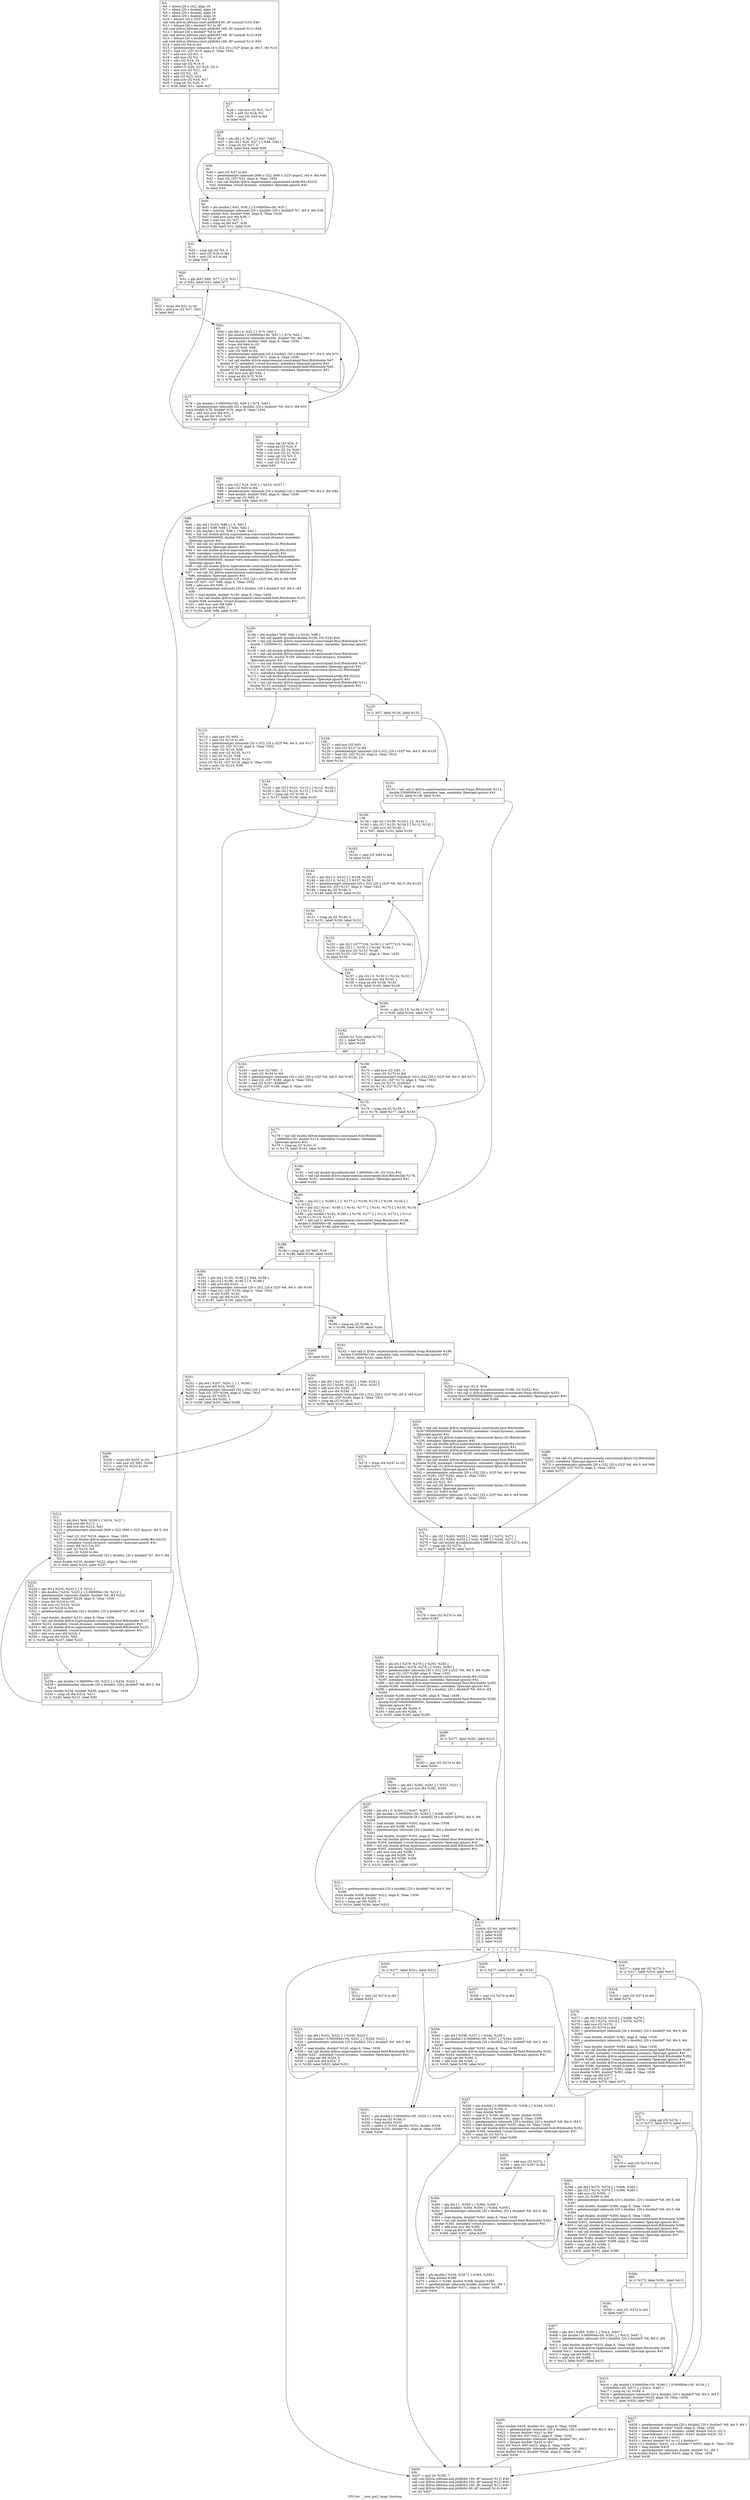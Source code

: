 digraph "CFG for '__rem_pio2_large' function" {
	label="CFG for '__rem_pio2_large' function";

	Node0x170b6f0 [shape=record,label="{%5:\l  %6 = alloca [20 x i32], align 16\l  %7 = alloca [20 x double], align 16\l  %8 = alloca [20 x double], align 16\l  %9 = alloca [20 x double], align 16\l  %10 = bitcast [20 x i32]* %6 to i8*\l  call void @llvm.lifetime.start.p0i8(i64 80, i8* nonnull %10) #40\l  %11 = bitcast [20 x double]* %7 to i8*\l  call void @llvm.lifetime.start.p0i8(i64 160, i8* nonnull %11) #40\l  %12 = bitcast [20 x double]* %8 to i8*\l  call void @llvm.lifetime.start.p0i8(i64 160, i8* nonnull %12) #40\l  %13 = bitcast [20 x double]* %9 to i8*\l  call void @llvm.lifetime.start.p0i8(i64 160, i8* nonnull %13) #40\l  %14 = sext i32 %4 to i64\l  %15 = getelementptr inbounds [4 x i32], [4 x i32]* @init_jk, i64 0, i64 %14\l  %16 = load i32, i32* %15, align 4, !tbaa !1632\l  %17 = add nsw i32 %3, -1\l  %18 = add nsw i32 %2, -3\l  %19 = sdiv i32 %18, 24\l  %20 = icmp sgt i32 %19, 0\l  %21 = select i1 %20, i32 %19, i32 0\l  %22 = mul nsw i32 %21, -24\l  %23 = add i32 %2, -24\l  %24 = add i32 %23, %22\l  %25 = add nsw i32 %16, %17\l  %26 = icmp slt i32 %25, 0\l  br i1 %26, label %31, label %27\l|{<s0>T|<s1>F}}"];
	Node0x170b6f0:s0 -> Node0x170cf80;
	Node0x170b6f0:s1 -> Node0x170cf30;
	Node0x170cf30 [shape=record,label="{%27:\l27:                                               \l  %28 = sub nsw i32 %21, %17\l  %29 = add i32 %16, %3\l  %30 = zext i32 %29 to i64\l  br label %35\l}"];
	Node0x170cf30 -> Node0x170cfd0;
	Node0x170cf80 [shape=record,label="{%31:\l31:                                               \l  %32 = icmp sgt i32 %3, 0\l  %33 = sext i32 %16 to i64\l  %34 = zext i32 %3 to i64\l  br label %50\l}"];
	Node0x170cf80 -> Node0x170d0c0;
	Node0x170cfd0 [shape=record,label="{%35:\l35:                                               \l  %36 = phi i64 [ 0, %27 ], [ %47, %44 ]\l  %37 = phi i32 [ %28, %27 ], [ %48, %44 ]\l  %38 = icmp slt i32 %37, 0\l  br i1 %38, label %44, label %39\l|{<s0>T|<s1>F}}"];
	Node0x170cfd0:s0 -> Node0x170d070;
	Node0x170cfd0:s1 -> Node0x170d020;
	Node0x170d020 [shape=record,label="{%39:\l39:                                               \l  %40 = zext i32 %37 to i64\l  %41 = getelementptr inbounds [690 x i32], [690 x i32]* @ipio2, i64 0, i64 %40\l  %42 = load i32, i32* %41, align 4, !tbaa !1632\l  %43 = tail call double @llvm.experimental.constrained.sitofp.f64.i32(i32\l... %42, metadata !round.dynamic, metadata !fpexcept.ignore) #41\l  br label %44\l}"];
	Node0x170d020 -> Node0x170d070;
	Node0x170d070 [shape=record,label="{%44:\l44:                                               \l  %45 = phi double [ %43, %39 ], [ 0.000000e+00, %35 ]\l  %46 = getelementptr inbounds [20 x double], [20 x double]* %7, i64 0, i64 %36\l  store double %45, double* %46, align 8, !tbaa !1636\l  %47 = add nuw nsw i64 %36, 1\l  %48 = add nsw i32 %37, 1\l  %49 = icmp eq i64 %47, %30\l  br i1 %49, label %31, label %35\l|{<s0>T|<s1>F}}"];
	Node0x170d070:s0 -> Node0x170cf80;
	Node0x170d070:s1 -> Node0x170cfd0;
	Node0x170d0c0 [shape=record,label="{%50:\l50:                                               \l  %51 = phi i64 [ %80, %77 ], [ 0, %31 ]\l  br i1 %32, label %52, label %77\l|{<s0>T|<s1>F}}"];
	Node0x170d0c0:s0 -> Node0x170d110;
	Node0x170d0c0:s1 -> Node0x170d200;
	Node0x170d110 [shape=record,label="{%52:\l52:                                               \l  %53 = trunc i64 %51 to i32\l  %54 = add nsw i32 %17, %53\l  br label %63\l}"];
	Node0x170d110 -> Node0x170d1b0;
	Node0x170d160 [shape=record,label="{%55:\l55:                                               \l  %56 = icmp sgt i32 %24, 0\l  %57 = icmp eq i32 %24, 0\l  %58 = sub nsw i32 24, %24\l  %59 = sub nsw i32 23, %24\l  %60 = icmp sgt i32 %3, 0\l  %61 = zext i32 %21 to i64\l  %62 = zext i32 %3 to i64\l  br label %82\l}"];
	Node0x170d160 -> Node0x170d250;
	Node0x170d1b0 [shape=record,label="{%63:\l63:                                               \l  %64 = phi i64 [ 0, %52 ], [ %75, %63 ]\l  %65 = phi double [ 0.000000e+00, %52 ], [ %74, %63 ]\l  %66 = getelementptr inbounds double, double* %0, i64 %64\l  %67 = load double, double* %66, align 8, !tbaa !1636\l  %68 = trunc i64 %64 to i32\l  %69 = sub i32 %54, %68\l  %70 = sext i32 %69 to i64\l  %71 = getelementptr inbounds [20 x double], [20 x double]* %7, i64 0, i64 %70\l  %72 = load double, double* %71, align 8, !tbaa !1636\l  %73 = tail call double @llvm.experimental.constrained.fmul.f64(double %67,\l... double %72, metadata !round.dynamic, metadata !fpexcept.ignore) #41\l  %74 = tail call double @llvm.experimental.constrained.fadd.f64(double %65,\l... double %73, metadata !round.dynamic, metadata !fpexcept.ignore) #41\l  %75 = add nuw nsw i64 %64, 1\l  %76 = icmp eq i64 %75, %34\l  br i1 %76, label %77, label %63\l|{<s0>T|<s1>F}}"];
	Node0x170d1b0:s0 -> Node0x170d200;
	Node0x170d1b0:s1 -> Node0x170d1b0;
	Node0x170d200 [shape=record,label="{%77:\l77:                                               \l  %78 = phi double [ 0.000000e+00, %50 ], [ %74, %63 ]\l  %79 = getelementptr inbounds [20 x double], [20 x double]* %9, i64 0, i64 %51\l  store double %78, double* %79, align 8, !tbaa !1636\l  %80 = add nuw nsw i64 %51, 1\l  %81 = icmp slt i64 %51, %33\l  br i1 %81, label %50, label %55\l|{<s0>T|<s1>F}}"];
	Node0x170d200:s0 -> Node0x170d0c0;
	Node0x170d200:s1 -> Node0x170d160;
	Node0x170d250 [shape=record,label="{%82:\l82:                                               \l  %83 = phi i32 [ %16, %55 ], [ %210, %237 ]\l  %84 = sext i32 %83 to i64\l  %85 = getelementptr inbounds [20 x double], [20 x double]* %9, i64 0, i64 %84\l  %86 = load double, double* %85, align 8, !tbaa !1636\l  %87 = icmp sgt i32 %83, 0\l  br i1 %87, label %88, label %105\l|{<s0>T|<s1>F}}"];
	Node0x170d250:s0 -> Node0x170d2a0;
	Node0x170d250:s1 -> Node0x170d2f0;
	Node0x170d2a0 [shape=record,label="{%88:\l88:                                               \l  %89 = phi i64 [ %103, %88 ], [ 0, %82 ]\l  %90 = phi i64 [ %99, %88 ], [ %84, %82 ]\l  %91 = phi double [ %102, %88 ], [ %86, %82 ]\l  %92 = tail call double @llvm.experimental.constrained.fmul.f64(double\l... 0x3E70000000000000, double %91, metadata !round.dynamic, metadata\l... !fpexcept.ignore) #41\l  %93 = tail call i32 @llvm.experimental.constrained.fptosi.i32.f64(double\l... %92, metadata !fpexcept.ignore) #41\l  %94 = tail call double @llvm.experimental.constrained.sitofp.f64.i32(i32\l... %93, metadata !round.dynamic, metadata !fpexcept.ignore) #41\l  %95 = tail call double @llvm.experimental.constrained.fmul.f64(double\l... 0x4170000000000000, double %94, metadata !round.dynamic, metadata\l... !fpexcept.ignore) #41\l  %96 = tail call double @llvm.experimental.constrained.fsub.f64(double %91,\l... double %95, metadata !round.dynamic, metadata !fpexcept.ignore) #41\l  %97 = tail call i32 @llvm.experimental.constrained.fptosi.i32.f64(double\l... %96, metadata !fpexcept.ignore) #41\l  %98 = getelementptr inbounds [20 x i32], [20 x i32]* %6, i64 0, i64 %89\l  store i32 %97, i32* %98, align 4, !tbaa !1632\l  %99 = add nsw i64 %90, -1\l  %100 = getelementptr inbounds [20 x double], [20 x double]* %9, i64 0, i64\l... %99\l  %101 = load double, double* %100, align 8, !tbaa !1636\l  %102 = tail call double @llvm.experimental.constrained.fadd.f64(double %101,\l... double %94, metadata !round.dynamic, metadata !fpexcept.ignore) #41\l  %103 = add nuw nsw i64 %89, 1\l  %104 = icmp sgt i64 %90, 1\l  br i1 %104, label %88, label %105\l|{<s0>T|<s1>F}}"];
	Node0x170d2a0:s0 -> Node0x170d2a0;
	Node0x170d2a0:s1 -> Node0x170d2f0;
	Node0x170d2f0 [shape=record,label="{%105:\l105:                                              \l  %106 = phi double [ %86, %82 ], [ %102, %88 ]\l  %107 = tail call double @scalbn(double %106, i32 %24) #42\l  %108 = tail call double @llvm.experimental.constrained.fmul.f64(double %107,\l... double 1.250000e-01, metadata !round.dynamic, metadata !fpexcept.ignore)\l... #41\l  %109 = tail call double @floor(double %108) #42\l  %110 = tail call double @llvm.experimental.constrained.fmul.f64(double\l... 8.000000e+00, double %109, metadata !round.dynamic, metadata\l... !fpexcept.ignore) #41\l  %111 = tail call double @llvm.experimental.constrained.fsub.f64(double %107,\l... double %110, metadata !round.dynamic, metadata !fpexcept.ignore) #41\l  %112 = tail call i32 @llvm.experimental.constrained.fptosi.i32.f64(double\l... %111, metadata !fpexcept.ignore) #41\l  %113 = tail call double @llvm.experimental.constrained.sitofp.f64.i32(i32\l... %112, metadata !round.dynamic, metadata !fpexcept.ignore) #41\l  %114 = tail call double @llvm.experimental.constrained.fsub.f64(double %111,\l... double %113, metadata !round.dynamic, metadata !fpexcept.ignore) #41\l  br i1 %56, label %115, label %125\l|{<s0>T|<s1>F}}"];
	Node0x170d2f0:s0 -> Node0x170d340;
	Node0x170d2f0:s1 -> Node0x170d390;
	Node0x170d340 [shape=record,label="{%115:\l115:                                              \l  %116 = add nsw i32 %83, -1\l  %117 = sext i32 %116 to i64\l  %118 = getelementptr inbounds [20 x i32], [20 x i32]* %6, i64 0, i64 %117\l  %119 = load i32, i32* %118, align 4, !tbaa !1632\l  %120 = ashr i32 %119, %58\l  %121 = add nsw i32 %120, %112\l  %122 = shl i32 %120, %58\l  %123 = sub nsw i32 %119, %122\l  store i32 %123, i32* %118, align 4, !tbaa !1632\l  %124 = ashr i32 %123, %59\l  br label %134\l}"];
	Node0x170d340 -> Node0x170d480;
	Node0x170d390 [shape=record,label="{%125:\l125:                                              \l  br i1 %57, label %126, label %132\l|{<s0>T|<s1>F}}"];
	Node0x170d390:s0 -> Node0x170d3e0;
	Node0x170d390:s1 -> Node0x170d430;
	Node0x170d3e0 [shape=record,label="{%126:\l126:                                              \l  %127 = add nsw i32 %83, -1\l  %128 = sext i32 %127 to i64\l  %129 = getelementptr inbounds [20 x i32], [20 x i32]* %6, i64 0, i64 %128\l  %130 = load i32, i32* %129, align 4, !tbaa !1632\l  %131 = ashr i32 %130, 23\l  br label %134\l}"];
	Node0x170d3e0 -> Node0x170d480;
	Node0x170d430 [shape=record,label="{%132:\l132:                                              \l  %133 = tail call i1 @llvm.experimental.constrained.fcmps.f64(double %114,\l... double 5.000000e-01, metadata !oge, metadata !fpexcept.ignore) #41\l  br i1 %133, label %138, label %183\l|{<s0>T|<s1>F}}"];
	Node0x170d430:s0 -> Node0x170d4d0;
	Node0x170d430:s1 -> Node0x170d8e0;
	Node0x170d480 [shape=record,label="{%134:\l134:                                              \l  %135 = phi i32 [ %121, %115 ], [ %112, %126 ]\l  %136 = phi i32 [ %124, %115 ], [ %131, %126 ]\l  %137 = icmp sgt i32 %136, 0\l  br i1 %137, label %138, label %183\l|{<s0>T|<s1>F}}"];
	Node0x170d480:s0 -> Node0x170d4d0;
	Node0x170d480:s1 -> Node0x170d8e0;
	Node0x170d4d0 [shape=record,label="{%138:\l138:                                              \l  %139 = phi i32 [ %136, %134 ], [ 2, %132 ]\l  %140 = phi i32 [ %135, %134 ], [ %112, %132 ]\l  %141 = add nsw i32 %140, 1\l  br i1 %87, label %142, label %160\l|{<s0>T|<s1>F}}"];
	Node0x170d4d0:s0 -> Node0x170d520;
	Node0x170d4d0:s1 -> Node0x170d6b0;
	Node0x170d520 [shape=record,label="{%142:\l142:                                              \l  %143 = zext i32 %83 to i64\l  br label %144\l}"];
	Node0x170d520 -> Node0x170d570;
	Node0x170d570 [shape=record,label="{%144:\l144:                                              \l  %145 = phi i64 [ 0, %142 ], [ %158, %156 ]\l  %146 = phi i32 [ 0, %142 ], [ %157, %156 ]\l  %147 = getelementptr inbounds [20 x i32], [20 x i32]* %6, i64 0, i64 %145\l  %148 = load i32, i32* %147, align 4, !tbaa !1632\l  %149 = icmp eq i32 %146, 0\l  br i1 %149, label %150, label %152\l|{<s0>T|<s1>F}}"];
	Node0x170d570:s0 -> Node0x170d5c0;
	Node0x170d570:s1 -> Node0x170d610;
	Node0x170d5c0 [shape=record,label="{%150:\l150:                                              \l  %151 = icmp eq i32 %148, 0\l  br i1 %151, label %156, label %152\l|{<s0>T|<s1>F}}"];
	Node0x170d5c0:s0 -> Node0x170d660;
	Node0x170d5c0:s1 -> Node0x170d610;
	Node0x170d610 [shape=record,label="{%152:\l152:                                              \l  %153 = phi i32 [ 16777216, %150 ], [ 16777215, %144 ]\l  %154 = phi i32 [ 1, %150 ], [ %146, %144 ]\l  %155 = sub nsw i32 %153, %148\l  store i32 %155, i32* %147, align 4, !tbaa !1632\l  br label %156\l}"];
	Node0x170d610 -> Node0x170d660;
	Node0x170d660 [shape=record,label="{%156:\l156:                                              \l  %157 = phi i32 [ 0, %150 ], [ %154, %152 ]\l  %158 = add nuw nsw i64 %145, 1\l  %159 = icmp eq i64 %158, %143\l  br i1 %159, label %160, label %144\l|{<s0>T|<s1>F}}"];
	Node0x170d660:s0 -> Node0x170d6b0;
	Node0x170d660:s1 -> Node0x170d570;
	Node0x170d6b0 [shape=record,label="{%160:\l160:                                              \l  %161 = phi i32 [ 0, %138 ], [ %157, %156 ]\l  br i1 %56, label %162, label %175\l|{<s0>T|<s1>F}}"];
	Node0x170d6b0:s0 -> Node0x170d700;
	Node0x170d6b0:s1 -> Node0x170d7f0;
	Node0x170d700 [shape=record,label="{%162:\l162:                                              \l  switch i32 %24, label %175 [\l    i32 1, label %163\l    i32 2, label %169\l  ]\l|{<s0>def|<s1>1|<s2>2}}"];
	Node0x170d700:s0 -> Node0x170d7f0;
	Node0x170d700:s1 -> Node0x170d750;
	Node0x170d700:s2 -> Node0x170d7a0;
	Node0x170d750 [shape=record,label="{%163:\l163:                                              \l  %164 = add nsw i32 %83, -1\l  %165 = sext i32 %164 to i64\l  %166 = getelementptr inbounds [20 x i32], [20 x i32]* %6, i64 0, i64 %165\l  %167 = load i32, i32* %166, align 4, !tbaa !1632\l  %168 = and i32 %167, 8388607\l  store i32 %168, i32* %166, align 4, !tbaa !1632\l  br label %175\l}"];
	Node0x170d750 -> Node0x170d7f0;
	Node0x170d7a0 [shape=record,label="{%169:\l169:                                              \l  %170 = add nsw i32 %83, -1\l  %171 = sext i32 %170 to i64\l  %172 = getelementptr inbounds [20 x i32], [20 x i32]* %6, i64 0, i64 %171\l  %173 = load i32, i32* %172, align 4, !tbaa !1632\l  %174 = and i32 %173, 4194303\l  store i32 %174, i32* %172, align 4, !tbaa !1632\l  br label %175\l}"];
	Node0x170d7a0 -> Node0x170d7f0;
	Node0x170d7f0 [shape=record,label="{%175:\l175:                                              \l  %176 = icmp eq i32 %139, 2\l  br i1 %176, label %177, label %183\l|{<s0>T|<s1>F}}"];
	Node0x170d7f0:s0 -> Node0x170d840;
	Node0x170d7f0:s1 -> Node0x170d8e0;
	Node0x170d840 [shape=record,label="{%177:\l177:                                              \l  %178 = tail call double @llvm.experimental.constrained.fsub.f64(double\l... 1.000000e+00, double %114, metadata !round.dynamic, metadata\l... !fpexcept.ignore) #41\l  %179 = icmp eq i32 %161, 0\l  br i1 %179, label %183, label %180\l|{<s0>T|<s1>F}}"];
	Node0x170d840:s0 -> Node0x170d8e0;
	Node0x170d840:s1 -> Node0x170d890;
	Node0x170d890 [shape=record,label="{%180:\l180:                                              \l  %181 = tail call double @scalbn(double 1.000000e+00, i32 %24) #42\l  %182 = tail call double @llvm.experimental.constrained.fsub.f64(double %178,\l... double %181, metadata !round.dynamic, metadata !fpexcept.ignore) #41\l  br label %183\l}"];
	Node0x170d890 -> Node0x170d8e0;
	Node0x170d8e0 [shape=record,label="{%183:\l183:                                              \l  %184 = phi i32 [ 2, %180 ], [ 2, %177 ], [ %139, %175 ], [ %136, %134 ], [\l... 0, %132 ]\l  %185 = phi i32 [ %141, %180 ], [ %141, %177 ], [ %141, %175 ], [ %135, %134\l... ], [ %112, %132 ]\l  %186 = phi double [ %182, %180 ], [ %178, %177 ], [ %114, %175 ], [ %114,\l... %134 ], [ %114, %132 ]\l  %187 = tail call i1 @llvm.experimental.constrained.fcmp.f64(double %186,\l... double 0.000000e+00, metadata !oeq, metadata !fpexcept.ignore) #41\l  br i1 %187, label %188, label %241\l|{<s0>T|<s1>F}}"];
	Node0x170d8e0:s0 -> Node0x170d930;
	Node0x170d8e0:s1 -> Node0x170dc00;
	Node0x170d930 [shape=record,label="{%188:\l188:                                              \l  %189 = icmp sgt i32 %83, %16\l  br i1 %189, label %190, label %200\l|{<s0>T|<s1>F}}"];
	Node0x170d930:s0 -> Node0x170d980;
	Node0x170d930:s1 -> Node0x170da20;
	Node0x170d980 [shape=record,label="{%190:\l190:                                              \l  %191 = phi i64 [ %193, %190 ], [ %84, %188 ]\l  %192 = phi i32 [ %196, %190 ], [ 0, %188 ]\l  %193 = add nsw i64 %191, -1\l  %194 = getelementptr inbounds [20 x i32], [20 x i32]* %6, i64 0, i64 %193\l  %195 = load i32, i32* %194, align 4, !tbaa !1632\l  %196 = or i32 %195, %192\l  %197 = icmp sgt i64 %193, %33\l  br i1 %197, label %190, label %198\l|{<s0>T|<s1>F}}"];
	Node0x170d980:s0 -> Node0x170d980;
	Node0x170d980:s1 -> Node0x170d9d0;
	Node0x170d9d0 [shape=record,label="{%198:\l198:                                              \l  %199 = icmp eq i32 %196, 0\l  br i1 %199, label %200, label %241\l|{<s0>T|<s1>F}}"];
	Node0x170d9d0:s0 -> Node0x170da20;
	Node0x170d9d0:s1 -> Node0x170dc00;
	Node0x170da20 [shape=record,label="{%200:\l200:                                              \l  br label %201\l}"];
	Node0x170da20 -> Node0x170da70;
	Node0x170da70 [shape=record,label="{%201:\l201:                                              \l  %202 = phi i64 [ %207, %201 ], [ 1, %200 ]\l  %203 = sub nsw i64 %33, %202\l  %204 = getelementptr inbounds [20 x i32], [20 x i32]* %6, i64 0, i64 %203\l  %205 = load i32, i32* %204, align 4, !tbaa !1632\l  %206 = icmp eq i32 %205, 0\l  %207 = add nuw i64 %202, 1\l  br i1 %206, label %201, label %208\l|{<s0>T|<s1>F}}"];
	Node0x170da70:s0 -> Node0x170da70;
	Node0x170da70:s1 -> Node0x170dac0;
	Node0x170dac0 [shape=record,label="{%208:\l208:                                              \l  %209 = trunc i64 %202 to i32\l  %210 = add nsw i32 %83, %209\l  %211 = sext i32 %210 to i64\l  br label %212\l}"];
	Node0x170dac0 -> Node0x170db10;
	Node0x170db10 [shape=record,label="{%212:\l212:                                              \l  %213 = phi i64 [ %84, %208 ], [ %214, %237 ]\l  %214 = add nsw i64 %213, 1\l  %215 = add nsw i64 %214, %61\l  %216 = getelementptr inbounds [690 x i32], [690 x i32]* @ipio2, i64 0, i64\l... %215\l  %217 = load i32, i32* %216, align 4, !tbaa !1632\l  %218 = tail call double @llvm.experimental.constrained.sitofp.f64.i32(i32\l... %217, metadata !round.dynamic, metadata !fpexcept.ignore) #41\l  %219 = trunc i64 %213 to i32\l  %220 = add i32 %219, %3\l  %221 = sext i32 %220 to i64\l  %222 = getelementptr inbounds [20 x double], [20 x double]* %7, i64 0, i64\l... %221\l  store double %218, double* %222, align 8, !tbaa !1636\l  br i1 %60, label %223, label %237\l|{<s0>T|<s1>F}}"];
	Node0x170db10:s0 -> Node0x170db60;
	Node0x170db10:s1 -> Node0x170dbb0;
	Node0x170db60 [shape=record,label="{%223:\l223:                                              \l  %224 = phi i64 [ %235, %223 ], [ 0, %212 ]\l  %225 = phi double [ %234, %223 ], [ 0.000000e+00, %212 ]\l  %226 = getelementptr inbounds double, double* %0, i64 %224\l  %227 = load double, double* %226, align 8, !tbaa !1636\l  %228 = trunc i64 %224 to i32\l  %229 = sub nsw i32 %220, %228\l  %230 = sext i32 %229 to i64\l  %231 = getelementptr inbounds [20 x double], [20 x double]* %7, i64 0, i64\l... %230\l  %232 = load double, double* %231, align 8, !tbaa !1636\l  %233 = tail call double @llvm.experimental.constrained.fmul.f64(double %227,\l... double %232, metadata !round.dynamic, metadata !fpexcept.ignore) #41\l  %234 = tail call double @llvm.experimental.constrained.fadd.f64(double %225,\l... double %233, metadata !round.dynamic, metadata !fpexcept.ignore) #41\l  %235 = add nuw nsw i64 %224, 1\l  %236 = icmp eq i64 %235, %62\l  br i1 %236, label %237, label %223\l|{<s0>T|<s1>F}}"];
	Node0x170db60:s0 -> Node0x170dbb0;
	Node0x170db60:s1 -> Node0x170db60;
	Node0x170dbb0 [shape=record,label="{%237:\l237:                                              \l  %238 = phi double [ 0.000000e+00, %212 ], [ %234, %223 ]\l  %239 = getelementptr inbounds [20 x double], [20 x double]* %9, i64 0, i64\l... %214\l  store double %238, double* %239, align 8, !tbaa !1636\l  %240 = icmp slt i64 %214, %211\l  br i1 %240, label %212, label %82\l|{<s0>T|<s1>F}}"];
	Node0x170dbb0:s0 -> Node0x170db10;
	Node0x170dbb0:s1 -> Node0x170d250;
	Node0x170dc00 [shape=record,label="{%241:\l241:                                              \l  %242 = tail call i1 @llvm.experimental.constrained.fcmp.f64(double %186,\l... double 0.000000e+00, metadata !oeq, metadata !fpexcept.ignore) #41\l  br i1 %242, label %243, label %251\l|{<s0>T|<s1>F}}"];
	Node0x170dc00:s0 -> Node0x170dc50;
	Node0x170dc00:s1 -> Node0x170dca0;
	Node0x170dc50 [shape=record,label="{%243:\l243:                                              \l  %244 = phi i64 [ %247, %243 ], [ %84, %241 ]\l  %245 = phi i32 [ %246, %243 ], [ %24, %241 ]\l  %246 = add nsw i32 %245, -24\l  %247 = add nsw i64 %244, -1\l  %248 = getelementptr inbounds [20 x i32], [20 x i32]* %6, i64 0, i64 %247\l  %249 = load i32, i32* %248, align 4, !tbaa !1632\l  %250 = icmp eq i32 %249, 0\l  br i1 %250, label %243, label %271\l|{<s0>T|<s1>F}}"];
	Node0x170dc50:s0 -> Node0x170dc50;
	Node0x170dc50:s1 -> Node0x170dd90;
	Node0x170dca0 [shape=record,label="{%251:\l251:                                              \l  %252 = sub nsw i32 0, %24\l  %253 = tail call double @scalbn(double %186, i32 %252) #42\l  %254 = tail call i1 @llvm.experimental.constrained.fcmps.f64(double %253,\l... double 0x4170000000000000, metadata !oge, metadata !fpexcept.ignore) #41\l  br i1 %254, label %255, label %268\l|{<s0>T|<s1>F}}"];
	Node0x170dca0:s0 -> Node0x170dcf0;
	Node0x170dca0:s1 -> Node0x170dd40;
	Node0x170dcf0 [shape=record,label="{%255:\l255:                                              \l  %256 = tail call double @llvm.experimental.constrained.fmul.f64(double\l... 0x3E70000000000000, double %253, metadata !round.dynamic, metadata\l... !fpexcept.ignore) #41\l  %257 = tail call i32 @llvm.experimental.constrained.fptosi.i32.f64(double\l... %256, metadata !fpexcept.ignore) #41\l  %258 = tail call double @llvm.experimental.constrained.sitofp.f64.i32(i32\l... %257, metadata !round.dynamic, metadata !fpexcept.ignore) #41\l  %259 = tail call double @llvm.experimental.constrained.fmul.f64(double\l... 0x4170000000000000, double %258, metadata !round.dynamic, metadata\l... !fpexcept.ignore) #41\l  %260 = tail call double @llvm.experimental.constrained.fsub.f64(double %253,\l... double %259, metadata !round.dynamic, metadata !fpexcept.ignore) #41\l  %261 = tail call i32 @llvm.experimental.constrained.fptosi.i32.f64(double\l... %260, metadata !fpexcept.ignore) #41\l  %262 = getelementptr inbounds [20 x i32], [20 x i32]* %6, i64 0, i64 %84\l  store i32 %261, i32* %262, align 4, !tbaa !1632\l  %263 = add nsw i32 %83, 1\l  %264 = add i32 %22, %2\l  %265 = tail call i32 @llvm.experimental.constrained.fptosi.i32.f64(double\l... %258, metadata !fpexcept.ignore) #41\l  %266 = sext i32 %263 to i64\l  %267 = getelementptr inbounds [20 x i32], [20 x i32]* %6, i64 0, i64 %266\l  store i32 %265, i32* %267, align 4, !tbaa !1632\l  br label %273\l}"];
	Node0x170dcf0 -> Node0x170dde0;
	Node0x170dd40 [shape=record,label="{%268:\l268:                                              \l  %269 = tail call i32 @llvm.experimental.constrained.fptosi.i32.f64(double\l... %253, metadata !fpexcept.ignore) #41\l  %270 = getelementptr inbounds [20 x i32], [20 x i32]* %6, i64 0, i64 %84\l  store i32 %269, i32* %270, align 4, !tbaa !1632\l  br label %273\l}"];
	Node0x170dd40 -> Node0x170dde0;
	Node0x170dd90 [shape=record,label="{%271:\l271:                                              \l  %272 = trunc i64 %247 to i32\l  br label %273\l}"];
	Node0x170dd90 -> Node0x170dde0;
	Node0x170dde0 [shape=record,label="{%273:\l273:                                              \l  %274 = phi i32 [ %263, %255 ], [ %83, %268 ], [ %272, %271 ]\l  %275 = phi i32 [ %264, %255 ], [ %24, %268 ], [ %246, %271 ]\l  %276 = tail call double @scalbn(double 1.000000e+00, i32 %275) #42\l  %277 = icmp sgt i32 %274, -1\l  br i1 %277, label %278, label %315\l|{<s0>T|<s1>F}}"];
	Node0x170dde0:s0 -> Node0x170de30;
	Node0x170dde0:s1 -> Node0x170e060;
	Node0x170de30 [shape=record,label="{%278:\l278:                                              \l  %279 = zext i32 %274 to i64\l  br label %283\l}"];
	Node0x170de30 -> Node0x170df20;
	Node0x170de80 [shape=record,label="{%280:\l280:                                              \l  br i1 %277, label %281, label %315\l|{<s0>T|<s1>F}}"];
	Node0x170de80:s0 -> Node0x170ded0;
	Node0x170de80:s1 -> Node0x170e060;
	Node0x170ded0 [shape=record,label="{%281:\l281:                                              \l  %282 = zext i32 %274 to i64\l  br label %294\l}"];
	Node0x170ded0 -> Node0x170df70;
	Node0x170df20 [shape=record,label="{%283:\l283:                                              \l  %284 = phi i64 [ %279, %278 ], [ %293, %283 ]\l  %285 = phi double [ %276, %278 ], [ %291, %283 ]\l  %286 = getelementptr inbounds [20 x i32], [20 x i32]* %6, i64 0, i64 %284\l  %287 = load i32, i32* %286, align 4, !tbaa !1632\l  %288 = tail call double @llvm.experimental.constrained.sitofp.f64.i32(i32\l... %287, metadata !round.dynamic, metadata !fpexcept.ignore) #41\l  %289 = tail call double @llvm.experimental.constrained.fmul.f64(double %285,\l... double %288, metadata !round.dynamic, metadata !fpexcept.ignore) #41\l  %290 = getelementptr inbounds [20 x double], [20 x double]* %9, i64 0, i64\l... %284\l  store double %289, double* %290, align 8, !tbaa !1636\l  %291 = tail call double @llvm.experimental.constrained.fmul.f64(double %285,\l... double 0x3E70000000000000, metadata !round.dynamic, metadata\l... !fpexcept.ignore) #41\l  %292 = icmp sgt i64 %284, 0\l  %293 = add nsw i64 %284, -1\l  br i1 %292, label %283, label %280\l|{<s0>T|<s1>F}}"];
	Node0x170df20:s0 -> Node0x170df20;
	Node0x170df20:s1 -> Node0x170de80;
	Node0x170df70 [shape=record,label="{%294:\l294:                                              \l  %295 = phi i64 [ %282, %281 ], [ %313, %311 ]\l  %296 = sub nuw nsw i64 %282, %295\l  br label %297\l}"];
	Node0x170df70 -> Node0x170dfc0;
	Node0x170dfc0 [shape=record,label="{%297:\l297:                                              \l  %298 = phi i64 [ 0, %294 ], [ %307, %297 ]\l  %299 = phi double [ 0.000000e+00, %294 ], [ %306, %297 ]\l  %300 = getelementptr inbounds [8 x double], [8 x double]* @PIo2, i64 0, i64\l... %298\l  %301 = load double, double* %300, align 8, !tbaa !1636\l  %302 = add nsw i64 %298, %295\l  %303 = getelementptr inbounds [20 x double], [20 x double]* %9, i64 0, i64\l... %302\l  %304 = load double, double* %303, align 8, !tbaa !1636\l  %305 = tail call double @llvm.experimental.constrained.fmul.f64(double %301,\l... double %304, metadata !round.dynamic, metadata !fpexcept.ignore) #41\l  %306 = tail call double @llvm.experimental.constrained.fadd.f64(double %299,\l... double %305, metadata !round.dynamic, metadata !fpexcept.ignore) #41\l  %307 = add nuw nsw i64 %298, 1\l  %308 = icmp sge i64 %298, %33\l  %309 = icmp uge i64 %298, %296\l  %310 = or i1 %308, %309\l  br i1 %310, label %311, label %297\l|{<s0>T|<s1>F}}"];
	Node0x170dfc0:s0 -> Node0x170e010;
	Node0x170dfc0:s1 -> Node0x170dfc0;
	Node0x170e010 [shape=record,label="{%311:\l311:                                              \l  %312 = getelementptr inbounds [20 x double], [20 x double]* %8, i64 0, i64\l... %296\l  store double %306, double* %312, align 8, !tbaa !1636\l  %313 = add nsw i64 %295, -1\l  %314 = icmp sgt i64 %295, 0\l  br i1 %314, label %294, label %315\l|{<s0>T|<s1>F}}"];
	Node0x170e010:s0 -> Node0x170df70;
	Node0x170e010:s1 -> Node0x170e060;
	Node0x170e060 [shape=record,label="{%315:\l315:                                              \l  switch i32 %4, label %436 [\l    i32 0, label %320\l    i32 1, label %336\l    i32 2, label %336\l    i32 3, label %316\l  ]\l|{<s0>def|<s1>0|<s2>1|<s3>2|<s4>3}}"];
	Node0x170e060:s0 -> Node0x170e7e0;
	Node0x170e060:s1 -> Node0x170e150;
	Node0x170e060:s2 -> Node0x170e290;
	Node0x170e060:s3 -> Node0x170e290;
	Node0x170e060:s4 -> Node0x170e0b0;
	Node0x170e0b0 [shape=record,label="{%316:\l316:                                              \l  %317 = icmp sgt i32 %274, 0\l  br i1 %317, label %318, label %415\l|{<s0>T|<s1>F}}"];
	Node0x170e0b0:s0 -> Node0x170e100;
	Node0x170e0b0:s1 -> Node0x170e6f0;
	Node0x170e100 [shape=record,label="{%318:\l318:                                              \l  %319 = zext i32 %274 to i64\l  br label %376\l}"];
	Node0x170e100 -> Node0x170e560;
	Node0x170e150 [shape=record,label="{%320:\l320:                                              \l  br i1 %277, label %321, label %331\l|{<s0>T|<s1>F}}"];
	Node0x170e150:s0 -> Node0x170e1a0;
	Node0x170e150:s1 -> Node0x170e240;
	Node0x170e1a0 [shape=record,label="{%321:\l321:                                              \l  %322 = zext i32 %274 to i64\l  br label %323\l}"];
	Node0x170e1a0 -> Node0x170e1f0;
	Node0x170e1f0 [shape=record,label="{%323:\l323:                                              \l  %324 = phi i64 [ %322, %321 ], [ %330, %323 ]\l  %325 = phi double [ 0.000000e+00, %321 ], [ %328, %323 ]\l  %326 = getelementptr inbounds [20 x double], [20 x double]* %8, i64 0, i64\l... %324\l  %327 = load double, double* %326, align 8, !tbaa !1636\l  %328 = tail call double @llvm.experimental.constrained.fadd.f64(double %325,\l... double %327, metadata !round.dynamic, metadata !fpexcept.ignore) #41\l  %329 = icmp sgt i64 %324, 0\l  %330 = add nsw i64 %324, -1\l  br i1 %329, label %323, label %331\l|{<s0>T|<s1>F}}"];
	Node0x170e1f0:s0 -> Node0x170e1f0;
	Node0x170e1f0:s1 -> Node0x170e240;
	Node0x170e240 [shape=record,label="{%331:\l331:                                              \l  %332 = phi double [ 0.000000e+00, %320 ], [ %328, %323 ]\l  %333 = icmp eq i32 %184, 0\l  %334 = fneg double %332\l  %335 = select i1 %333, double %332, double %334\l  store double %335, double* %1, align 8, !tbaa !1636\l  br label %436\l}"];
	Node0x170e240 -> Node0x170e7e0;
	Node0x170e290 [shape=record,label="{%336:\l336:                                              \l  br i1 %277, label %337, label %347\l|{<s0>T|<s1>F}}"];
	Node0x170e290:s0 -> Node0x170e2e0;
	Node0x170e290:s1 -> Node0x170e380;
	Node0x170e2e0 [shape=record,label="{%337:\l337:                                              \l  %338 = zext i32 %274 to i64\l  br label %339\l}"];
	Node0x170e2e0 -> Node0x170e330;
	Node0x170e330 [shape=record,label="{%339:\l339:                                              \l  %340 = phi i64 [ %338, %337 ], [ %346, %339 ]\l  %341 = phi double [ 0.000000e+00, %337 ], [ %344, %339 ]\l  %342 = getelementptr inbounds [20 x double], [20 x double]* %8, i64 0, i64\l... %340\l  %343 = load double, double* %342, align 8, !tbaa !1636\l  %344 = tail call double @llvm.experimental.constrained.fadd.f64(double %341,\l... double %343, metadata !round.dynamic, metadata !fpexcept.ignore) #41\l  %345 = icmp sgt i64 %340, 0\l  %346 = add nsw i64 %340, -1\l  br i1 %345, label %339, label %347\l|{<s0>T|<s1>F}}"];
	Node0x170e330:s0 -> Node0x170e330;
	Node0x170e330:s1 -> Node0x170e380;
	Node0x170e380 [shape=record,label="{%347:\l347:                                              \l  %348 = phi double [ 0.000000e+00, %336 ], [ %344, %339 ]\l  %349 = icmp eq i32 %184, 0\l  %350 = fneg double %348\l  %351 = select i1 %349, double %348, double %350\l  store double %351, double* %1, align 8, !tbaa !1636\l  %352 = getelementptr inbounds [20 x double], [20 x double]* %8, i64 0, i64 0\l  %353 = load double, double* %352, align 16, !tbaa !1636\l  %354 = tail call double @llvm.experimental.constrained.fsub.f64(double %353,\l... double %348, metadata !round.dynamic, metadata !fpexcept.ignore) #41\l  %355 = icmp slt i32 %274, 1\l  br i1 %355, label %367, label %356\l|{<s0>T|<s1>F}}"];
	Node0x170e380:s0 -> Node0x170e470;
	Node0x170e380:s1 -> Node0x170e3d0;
	Node0x170e3d0 [shape=record,label="{%356:\l356:                                              \l  %357 = add nuw i32 %274, 1\l  %358 = zext i32 %357 to i64\l  br label %359\l}"];
	Node0x170e3d0 -> Node0x170e420;
	Node0x170e420 [shape=record,label="{%359:\l359:                                              \l  %360 = phi i64 [ 1, %356 ], [ %365, %359 ]\l  %361 = phi double [ %354, %356 ], [ %364, %359 ]\l  %362 = getelementptr inbounds [20 x double], [20 x double]* %8, i64 0, i64\l... %360\l  %363 = load double, double* %362, align 8, !tbaa !1636\l  %364 = tail call double @llvm.experimental.constrained.fadd.f64(double %361,\l... double %363, metadata !round.dynamic, metadata !fpexcept.ignore) #41\l  %365 = add nuw nsw i64 %360, 1\l  %366 = icmp eq i64 %365, %358\l  br i1 %366, label %367, label %359\l|{<s0>T|<s1>F}}"];
	Node0x170e420:s0 -> Node0x170e470;
	Node0x170e420:s1 -> Node0x170e420;
	Node0x170e470 [shape=record,label="{%367:\l367:                                              \l  %368 = phi double [ %354, %347 ], [ %364, %359 ]\l  %369 = fneg double %368\l  %370 = select i1 %349, double %368, double %369\l  %371 = getelementptr inbounds double, double* %1, i64 1\l  store double %370, double* %371, align 8, !tbaa !1636\l  br label %436\l}"];
	Node0x170e470 -> Node0x170e7e0;
	Node0x170e4c0 [shape=record,label="{%372:\l372:                                              \l  %373 = icmp sgt i32 %274, 1\l  br i1 %373, label %374, label %415\l|{<s0>T|<s1>F}}"];
	Node0x170e4c0:s0 -> Node0x170e510;
	Node0x170e4c0:s1 -> Node0x170e6f0;
	Node0x170e510 [shape=record,label="{%374:\l374:                                              \l  %375 = zext i32 %274 to i64\l  br label %393\l}"];
	Node0x170e510 -> Node0x170e650;
	Node0x170e560 [shape=record,label="{%376:\l376:                                              \l  %377 = phi i64 [ %319, %318 ], [ %389, %376 ]\l  %378 = phi i32 [ %274, %318 ], [ %379, %376 ]\l  %379 = add nsw i32 %378, -1\l  %380 = sext i32 %379 to i64\l  %381 = getelementptr inbounds [20 x double], [20 x double]* %8, i64 0, i64\l... %380\l  %382 = load double, double* %381, align 8, !tbaa !1636\l  %383 = getelementptr inbounds [20 x double], [20 x double]* %8, i64 0, i64\l... %377\l  %384 = load double, double* %383, align 8, !tbaa !1636\l  %385 = tail call double @llvm.experimental.constrained.fadd.f64(double %382,\l... double %384, metadata !round.dynamic, metadata !fpexcept.ignore) #41\l  %386 = tail call double @llvm.experimental.constrained.fsub.f64(double %382,\l... double %385, metadata !round.dynamic, metadata !fpexcept.ignore) #41\l  %387 = tail call double @llvm.experimental.constrained.fadd.f64(double %384,\l... double %386, metadata !round.dynamic, metadata !fpexcept.ignore) #41\l  store double %387, double* %383, align 8, !tbaa !1636\l  store double %385, double* %381, align 8, !tbaa !1636\l  %388 = icmp sgt i64 %377, 1\l  %389 = add nsw i64 %377, -1\l  br i1 %388, label %376, label %372\l|{<s0>T|<s1>F}}"];
	Node0x170e560:s0 -> Node0x170e560;
	Node0x170e560:s1 -> Node0x170e4c0;
	Node0x170e5b0 [shape=record,label="{%390:\l390:                                              \l  br i1 %373, label %391, label %415\l|{<s0>T|<s1>F}}"];
	Node0x170e5b0:s0 -> Node0x170e600;
	Node0x170e5b0:s1 -> Node0x170e6f0;
	Node0x170e600 [shape=record,label="{%391:\l391:                                              \l  %392 = zext i32 %274 to i64\l  br label %407\l}"];
	Node0x170e600 -> Node0x170e6a0;
	Node0x170e650 [shape=record,label="{%393:\l393:                                              \l  %394 = phi i64 [ %375, %374 ], [ %406, %393 ]\l  %395 = phi i32 [ %274, %374 ], [ %396, %393 ]\l  %396 = add nsw i32 %395, -1\l  %397 = sext i32 %396 to i64\l  %398 = getelementptr inbounds [20 x double], [20 x double]* %8, i64 0, i64\l... %397\l  %399 = load double, double* %398, align 8, !tbaa !1636\l  %400 = getelementptr inbounds [20 x double], [20 x double]* %8, i64 0, i64\l... %394\l  %401 = load double, double* %400, align 8, !tbaa !1636\l  %402 = tail call double @llvm.experimental.constrained.fadd.f64(double %399,\l... double %401, metadata !round.dynamic, metadata !fpexcept.ignore) #41\l  %403 = tail call double @llvm.experimental.constrained.fsub.f64(double %399,\l... double %402, metadata !round.dynamic, metadata !fpexcept.ignore) #41\l  %404 = tail call double @llvm.experimental.constrained.fadd.f64(double %401,\l... double %403, metadata !round.dynamic, metadata !fpexcept.ignore) #41\l  store double %404, double* %400, align 8, !tbaa !1636\l  store double %402, double* %398, align 8, !tbaa !1636\l  %405 = icmp sgt i64 %394, 2\l  %406 = add nsw i64 %394, -1\l  br i1 %405, label %393, label %390\l|{<s0>T|<s1>F}}"];
	Node0x170e650:s0 -> Node0x170e650;
	Node0x170e650:s1 -> Node0x170e5b0;
	Node0x170e6a0 [shape=record,label="{%407:\l407:                                              \l  %408 = phi i64 [ %392, %391 ], [ %414, %407 ]\l  %409 = phi double [ 0.000000e+00, %391 ], [ %412, %407 ]\l  %410 = getelementptr inbounds [20 x double], [20 x double]* %8, i64 0, i64\l... %408\l  %411 = load double, double* %410, align 8, !tbaa !1636\l  %412 = tail call double @llvm.experimental.constrained.fadd.f64(double %409,\l... double %411, metadata !round.dynamic, metadata !fpexcept.ignore) #41\l  %413 = icmp sgt i64 %408, 2\l  %414 = add nsw i64 %408, -1\l  br i1 %413, label %407, label %415\l|{<s0>T|<s1>F}}"];
	Node0x170e6a0:s0 -> Node0x170e6a0;
	Node0x170e6a0:s1 -> Node0x170e6f0;
	Node0x170e6f0 [shape=record,label="{%415:\l415:                                              \l  %416 = phi double [ 0.000000e+00, %390 ], [ 0.000000e+00, %316 ], [\l... 0.000000e+00, %372 ], [ %412, %407 ]\l  %417 = icmp eq i32 %184, 0\l  %418 = getelementptr inbounds [20 x double], [20 x double]* %8, i64 0, i64 0\l  %419 = load double, double* %418, align 16, !tbaa !1636\l  br i1 %417, label %420, label %427\l|{<s0>T|<s1>F}}"];
	Node0x170e6f0:s0 -> Node0x170e740;
	Node0x170e6f0:s1 -> Node0x170e790;
	Node0x170e740 [shape=record,label="{%420:\l420:                                              \l  store double %419, double* %1, align 8, !tbaa !1636\l  %421 = getelementptr inbounds [20 x double], [20 x double]* %8, i64 0, i64 1\l  %422 = bitcast double* %421 to i64*\l  %423 = load i64, i64* %422, align 8, !tbaa !1636\l  %424 = getelementptr inbounds double, double* %1, i64 1\l  %425 = bitcast double* %424 to i64*\l  store i64 %423, i64* %425, align 8, !tbaa !1636\l  %426 = getelementptr inbounds double, double* %1, i64 2\l  store double %416, double* %426, align 8, !tbaa !1636\l  br label %436\l}"];
	Node0x170e740 -> Node0x170e7e0;
	Node0x170e790 [shape=record,label="{%427:\l427:                                              \l  %428 = getelementptr inbounds [20 x double], [20 x double]* %8, i64 0, i64 1\l  %429 = load double, double* %428, align 8, !tbaa !1636\l  %430 = insertelement \<2 x double\> undef, double %419, i32 0\l  %431 = insertelement \<2 x double\> %430, double %429, i32 1\l  %432 = fneg \<2 x double\> %431\l  %433 = bitcast double* %1 to \<2 x double\>*\l  store \<2 x double\> %432, \<2 x double\>* %433, align 8, !tbaa !1636\l  %434 = fneg double %416\l  %435 = getelementptr inbounds double, double* %1, i64 2\l  store double %434, double* %435, align 8, !tbaa !1636\l  br label %436\l}"];
	Node0x170e790 -> Node0x170e7e0;
	Node0x170e7e0 [shape=record,label="{%436:\l436:                                              \l  %437 = and i32 %185, 7\l  call void @llvm.lifetime.end.p0i8(i64 160, i8* nonnull %13) #40\l  call void @llvm.lifetime.end.p0i8(i64 160, i8* nonnull %12) #40\l  call void @llvm.lifetime.end.p0i8(i64 160, i8* nonnull %11) #40\l  call void @llvm.lifetime.end.p0i8(i64 80, i8* nonnull %10) #40\l  ret i32 %437\l}"];
}

